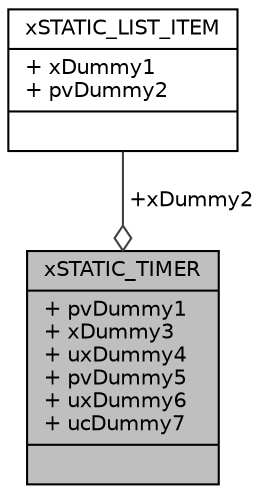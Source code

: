 digraph "xSTATIC_TIMER"
{
  edge [fontname="Helvetica",fontsize="10",labelfontname="Helvetica",labelfontsize="10"];
  node [fontname="Helvetica",fontsize="10",shape=record];
  Node1 [label="{xSTATIC_TIMER\n|+ pvDummy1\l+ xDummy3\l+ uxDummy4\l+ pvDummy5\l+ uxDummy6\l+ ucDummy7\l|}",height=0.2,width=0.4,color="black", fillcolor="grey75", style="filled", fontcolor="black"];
  Node2 -> Node1 [color="grey25",fontsize="10",style="solid",label=" +xDummy2" ,arrowhead="odiamond",fontname="Helvetica"];
  Node2 [label="{xSTATIC_LIST_ITEM\n|+ xDummy1\l+ pvDummy2\l|}",height=0.2,width=0.4,color="black", fillcolor="white", style="filled",URL="$structx_s_t_a_t_i_c___l_i_s_t___i_t_e_m.html"];
}
